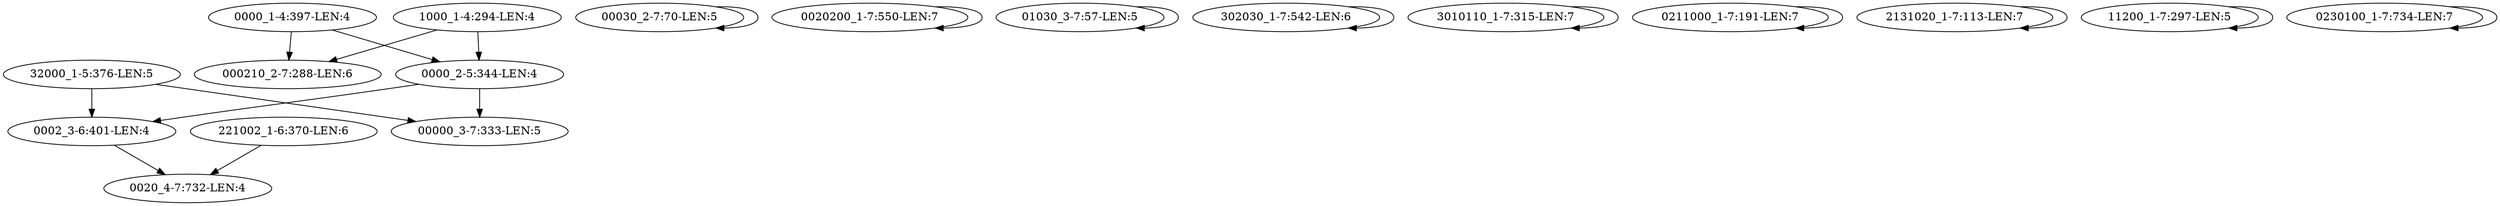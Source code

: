 digraph G {
    "0000_1-4:397-LEN:4" -> "000210_2-7:288-LEN:6";
    "0000_1-4:397-LEN:4" -> "0000_2-5:344-LEN:4";
    "32000_1-5:376-LEN:5" -> "0002_3-6:401-LEN:4";
    "32000_1-5:376-LEN:5" -> "00000_3-7:333-LEN:5";
    "00030_2-7:70-LEN:5" -> "00030_2-7:70-LEN:5";
    "0020200_1-7:550-LEN:7" -> "0020200_1-7:550-LEN:7";
    "01030_3-7:57-LEN:5" -> "01030_3-7:57-LEN:5";
    "302030_1-7:542-LEN:6" -> "302030_1-7:542-LEN:6";
    "1000_1-4:294-LEN:4" -> "000210_2-7:288-LEN:6";
    "1000_1-4:294-LEN:4" -> "0000_2-5:344-LEN:4";
    "3010110_1-7:315-LEN:7" -> "3010110_1-7:315-LEN:7";
    "0000_2-5:344-LEN:4" -> "0002_3-6:401-LEN:4";
    "0000_2-5:344-LEN:4" -> "00000_3-7:333-LEN:5";
    "0211000_1-7:191-LEN:7" -> "0211000_1-7:191-LEN:7";
    "0002_3-6:401-LEN:4" -> "0020_4-7:732-LEN:4";
    "221002_1-6:370-LEN:6" -> "0020_4-7:732-LEN:4";
    "2131020_1-7:113-LEN:7" -> "2131020_1-7:113-LEN:7";
    "11200_1-7:297-LEN:5" -> "11200_1-7:297-LEN:5";
    "0230100_1-7:734-LEN:7" -> "0230100_1-7:734-LEN:7";
}
